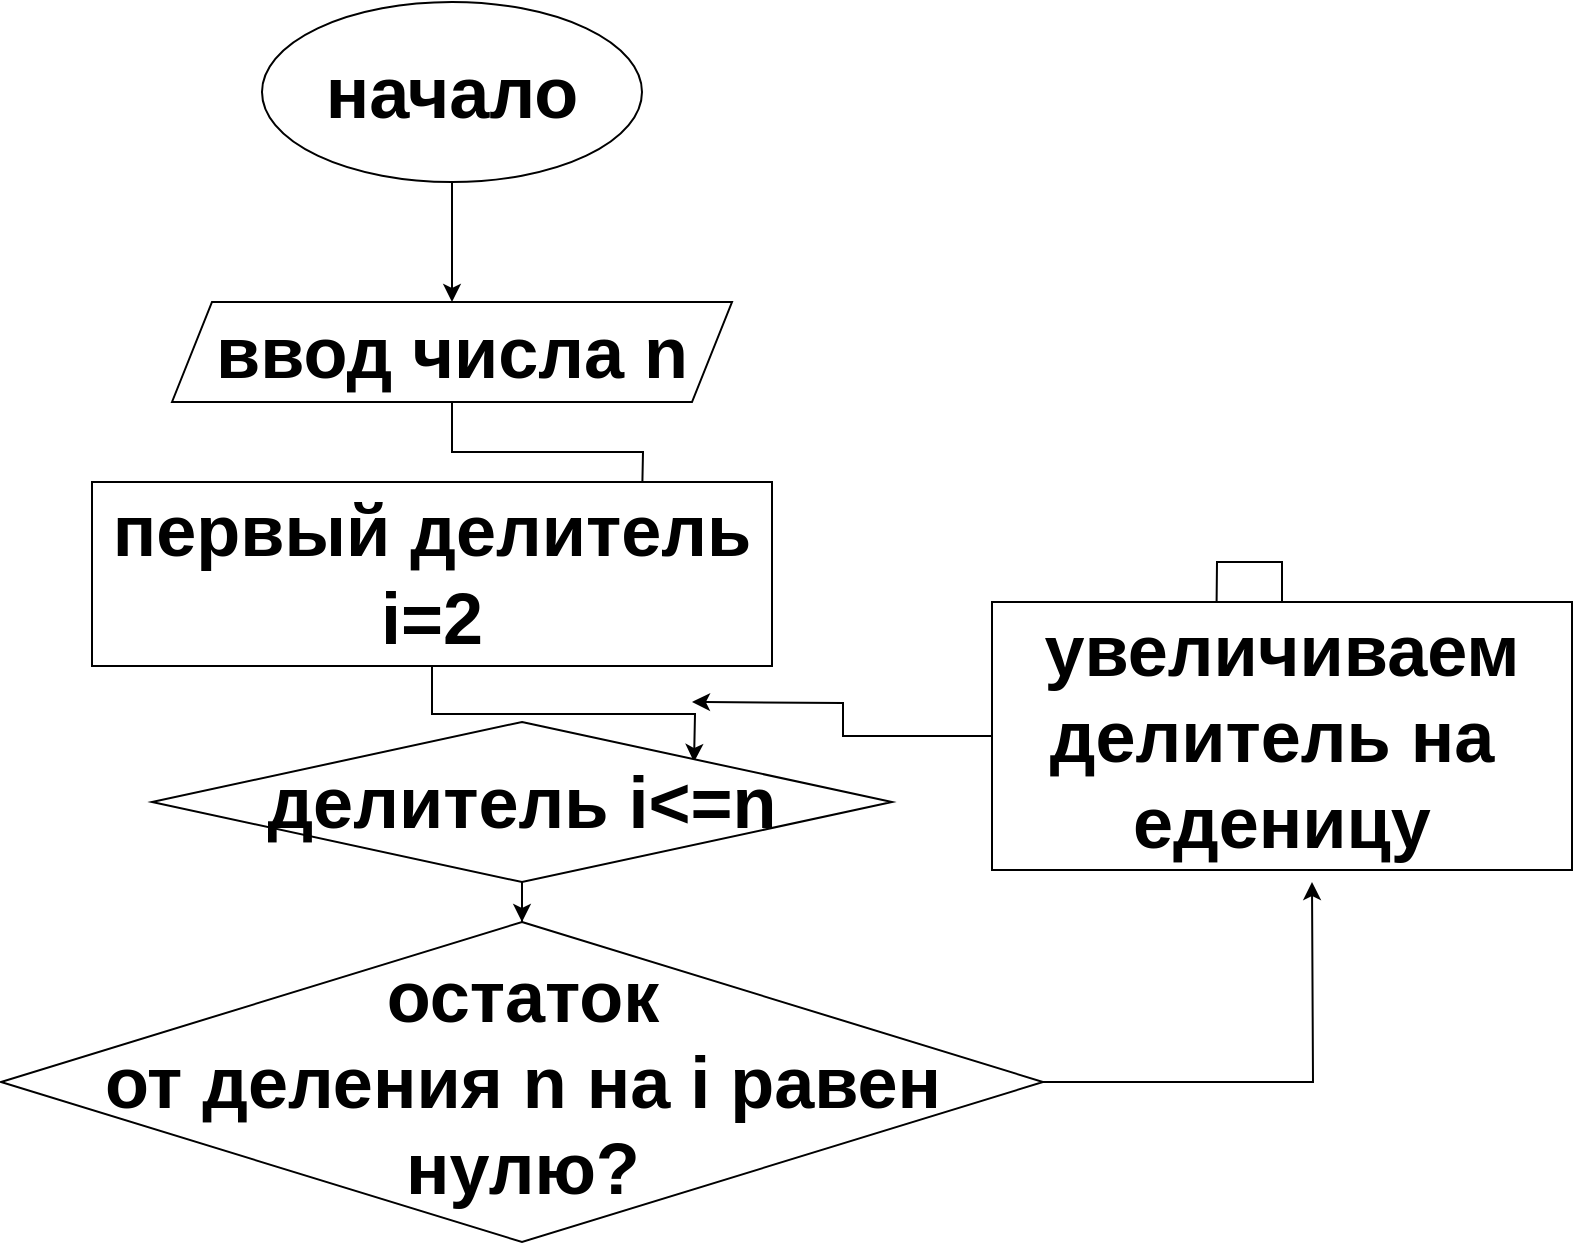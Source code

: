 <mxfile version="14.8.6" type="github">
  <diagram id="R2lEEEUBdFMjLlhIrx00" name="Page-1">
    <mxGraphModel dx="1382" dy="1864" grid="1" gridSize="10" guides="1" tooltips="1" connect="1" arrows="1" fold="1" page="1" pageScale="1" pageWidth="850" pageHeight="1100" math="0" shadow="0" extFonts="Permanent Marker^https://fonts.googleapis.com/css?family=Permanent+Marker">
      <root>
        <mxCell id="0" />
        <mxCell id="1" parent="0" />
        <mxCell id="9XVyaEB-Nx_Zjfo7yINc-2" style="edgeStyle=orthogonalEdgeStyle;rounded=0;orthogonalLoop=1;jettySize=auto;html=1;exitX=0.5;exitY=1;exitDx=0;exitDy=0;" edge="1" parent="1" source="9XVyaEB-Nx_Zjfo7yINc-1" target="9XVyaEB-Nx_Zjfo7yINc-3">
          <mxGeometry relative="1" as="geometry">
            <mxPoint x="375" y="140" as="targetPoint" />
          </mxGeometry>
        </mxCell>
        <mxCell id="9XVyaEB-Nx_Zjfo7yINc-1" value="&lt;font style=&quot;font-size: 36px&quot;&gt;&lt;b&gt;начало&lt;/b&gt;&lt;/font&gt;" style="ellipse;whiteSpace=wrap;html=1;strokeColor=#000000;" vertex="1" parent="1">
          <mxGeometry x="185" y="-10" width="190" height="90" as="geometry" />
        </mxCell>
        <mxCell id="9XVyaEB-Nx_Zjfo7yINc-4" style="edgeStyle=orthogonalEdgeStyle;rounded=0;orthogonalLoop=1;jettySize=auto;html=1;" edge="1" parent="1" source="9XVyaEB-Nx_Zjfo7yINc-3">
          <mxGeometry relative="1" as="geometry">
            <mxPoint x="375" y="240" as="targetPoint" />
          </mxGeometry>
        </mxCell>
        <mxCell id="9XVyaEB-Nx_Zjfo7yINc-3" value="&lt;font style=&quot;font-size: 36px&quot;&gt;&lt;b&gt;ввод числа n&lt;/b&gt;&lt;/font&gt;" style="shape=parallelogram;perimeter=parallelogramPerimeter;whiteSpace=wrap;html=1;fixedSize=1;strokeColor=#000000;" vertex="1" parent="1">
          <mxGeometry x="140" y="140" width="280" height="50" as="geometry" />
        </mxCell>
        <mxCell id="9XVyaEB-Nx_Zjfo7yINc-7" style="edgeStyle=orthogonalEdgeStyle;rounded=0;orthogonalLoop=1;jettySize=auto;html=1;" edge="1" parent="1" source="9XVyaEB-Nx_Zjfo7yINc-5">
          <mxGeometry relative="1" as="geometry">
            <mxPoint x="401" y="370" as="targetPoint" />
          </mxGeometry>
        </mxCell>
        <mxCell id="9XVyaEB-Nx_Zjfo7yINc-5" value="&lt;font style=&quot;font-size: 36px&quot;&gt;&lt;b&gt;первый делитель&lt;br&gt;i=2&lt;br&gt;&lt;/b&gt;&lt;/font&gt;" style="rounded=0;whiteSpace=wrap;html=1;strokeColor=#000000;" vertex="1" parent="1">
          <mxGeometry x="100" y="230" width="340" height="92" as="geometry" />
        </mxCell>
        <mxCell id="9XVyaEB-Nx_Zjfo7yINc-12" style="edgeStyle=orthogonalEdgeStyle;rounded=0;orthogonalLoop=1;jettySize=auto;html=1;" edge="1" parent="1" source="9XVyaEB-Nx_Zjfo7yINc-8" target="9XVyaEB-Nx_Zjfo7yINc-13">
          <mxGeometry relative="1" as="geometry">
            <mxPoint x="315" y="460" as="targetPoint" />
          </mxGeometry>
        </mxCell>
        <mxCell id="9XVyaEB-Nx_Zjfo7yINc-8" value="&lt;font style=&quot;font-size: 36px&quot;&gt;&lt;b&gt;делитель i&amp;lt;=n&lt;/b&gt;&lt;/font&gt;" style="rhombus;whiteSpace=wrap;html=1;strokeColor=#000000;" vertex="1" parent="1">
          <mxGeometry x="130" y="350" width="370" height="80" as="geometry" />
        </mxCell>
        <mxCell id="9XVyaEB-Nx_Zjfo7yINc-10" style="edgeStyle=orthogonalEdgeStyle;rounded=0;orthogonalLoop=1;jettySize=auto;html=1;" edge="1" parent="1" source="9XVyaEB-Nx_Zjfo7yINc-9">
          <mxGeometry relative="1" as="geometry">
            <mxPoint x="662" y="320" as="targetPoint" />
          </mxGeometry>
        </mxCell>
        <mxCell id="9XVyaEB-Nx_Zjfo7yINc-11" style="edgeStyle=orthogonalEdgeStyle;rounded=0;orthogonalLoop=1;jettySize=auto;html=1;" edge="1" parent="1" source="9XVyaEB-Nx_Zjfo7yINc-9">
          <mxGeometry relative="1" as="geometry">
            <mxPoint x="400" y="340" as="targetPoint" />
          </mxGeometry>
        </mxCell>
        <mxCell id="9XVyaEB-Nx_Zjfo7yINc-9" value="&lt;font style=&quot;font-size: 36px&quot;&gt;&lt;b&gt;увеличиваем&lt;br&gt;делитель на&amp;nbsp;&lt;br&gt;еденицу&lt;br&gt;&lt;/b&gt;&lt;/font&gt;" style="rounded=0;whiteSpace=wrap;html=1;strokeColor=#000000;" vertex="1" parent="1">
          <mxGeometry x="550" y="290" width="290" height="134" as="geometry" />
        </mxCell>
        <mxCell id="9XVyaEB-Nx_Zjfo7yINc-14" style="edgeStyle=orthogonalEdgeStyle;rounded=0;orthogonalLoop=1;jettySize=auto;html=1;" edge="1" parent="1" source="9XVyaEB-Nx_Zjfo7yINc-13">
          <mxGeometry relative="1" as="geometry">
            <mxPoint x="710" y="430" as="targetPoint" />
          </mxGeometry>
        </mxCell>
        <mxCell id="9XVyaEB-Nx_Zjfo7yINc-13" value="&lt;font style=&quot;font-size: 36px&quot;&gt;&lt;b&gt;остаток &lt;br&gt;от деления n на i равен&lt;br&gt;нулю?&lt;br&gt;&lt;/b&gt;&lt;/font&gt;" style="rhombus;whiteSpace=wrap;html=1;strokeColor=#000000;" vertex="1" parent="1">
          <mxGeometry x="54.5" y="450" width="521" height="160" as="geometry" />
        </mxCell>
      </root>
    </mxGraphModel>
  </diagram>
</mxfile>

